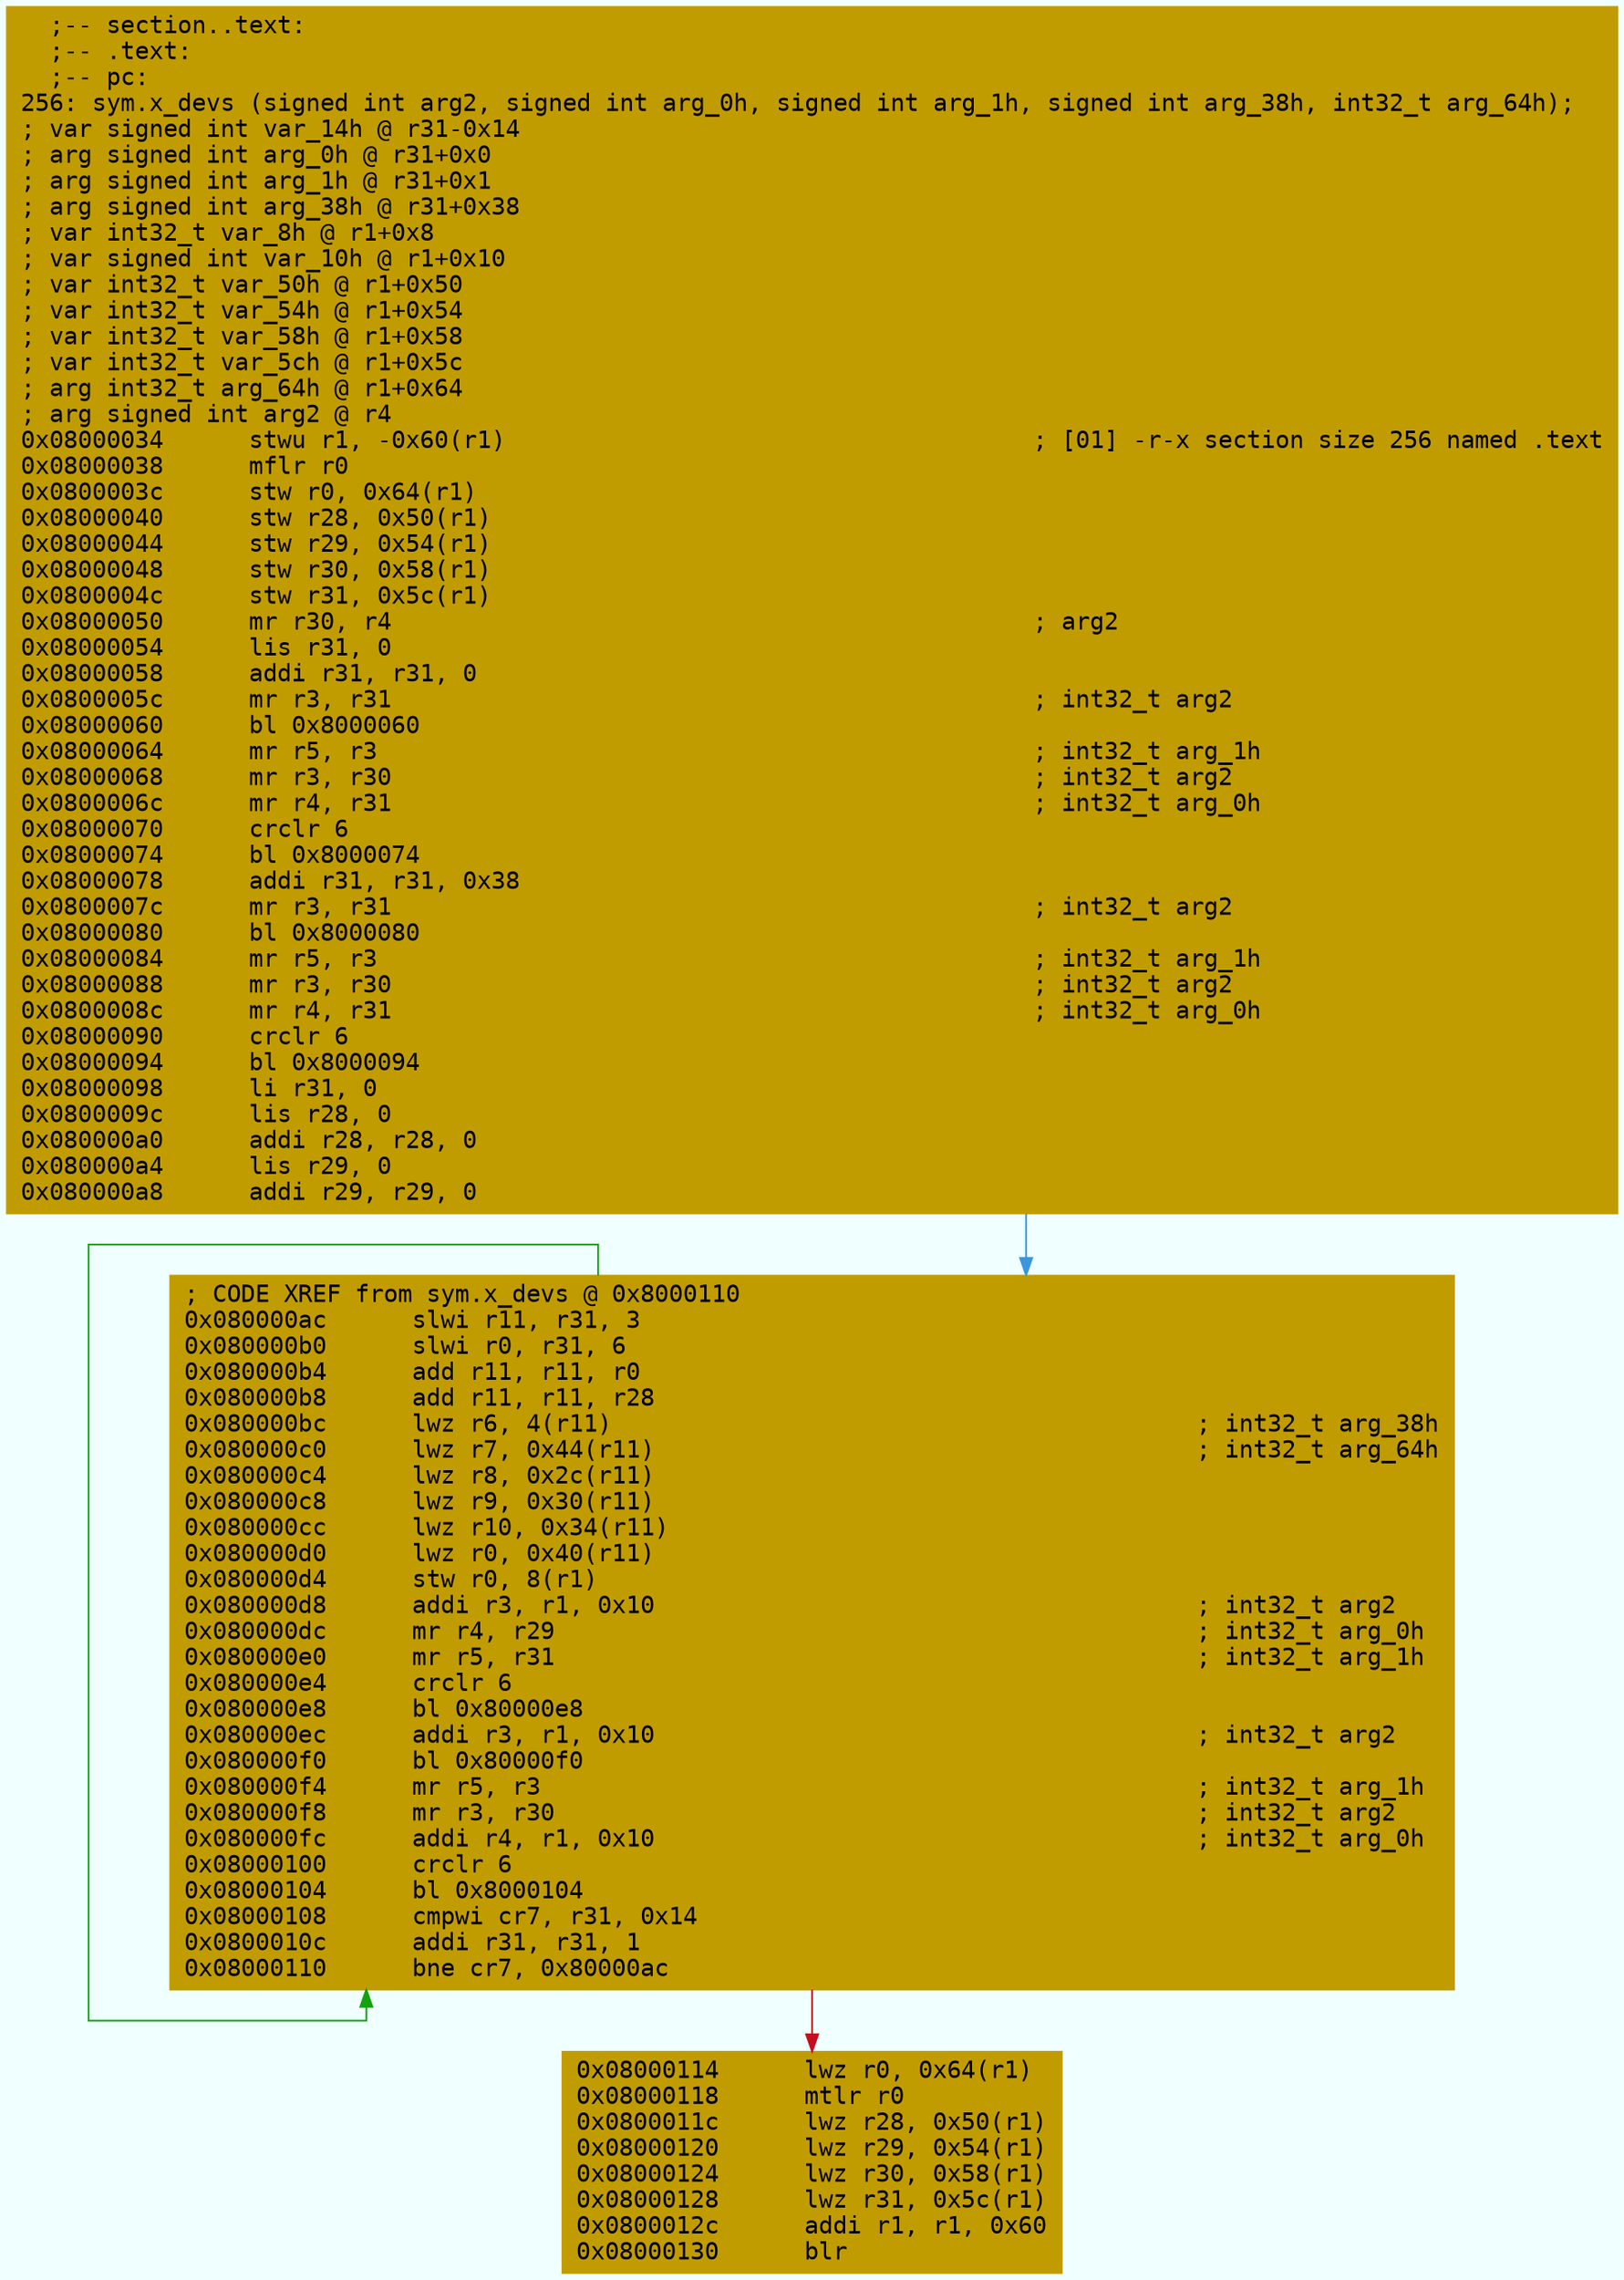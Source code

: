 digraph code {
	graph [bgcolor=azure fontsize=8 fontname="Courier" splines="ortho"];
	node [fillcolor=gray style=filled shape=box];
	edge [arrowhead="normal"];
	"0x08000034" [URL="sym.x_devs/0x08000034", fillcolor="#c19c00",color="#c19c00", fontname="Courier",label="  ;-- section..text:\l  ;-- .text:\l  ;-- pc:\l256: sym.x_devs (signed int arg2, signed int arg_0h, signed int arg_1h, signed int arg_38h, int32_t arg_64h);\l; var signed int var_14h @ r31-0x14\l; arg signed int arg_0h @ r31+0x0\l; arg signed int arg_1h @ r31+0x1\l; arg signed int arg_38h @ r31+0x38\l; var int32_t var_8h @ r1+0x8\l; var signed int var_10h @ r1+0x10\l; var int32_t var_50h @ r1+0x50\l; var int32_t var_54h @ r1+0x54\l; var int32_t var_58h @ r1+0x58\l; var int32_t var_5ch @ r1+0x5c\l; arg int32_t arg_64h @ r1+0x64\l; arg signed int arg2 @ r4\l0x08000034      stwu r1, -0x60(r1)                                     ; [01] -r-x section size 256 named .text\l0x08000038      mflr r0\l0x0800003c      stw r0, 0x64(r1)\l0x08000040      stw r28, 0x50(r1)\l0x08000044      stw r29, 0x54(r1)\l0x08000048      stw r30, 0x58(r1)\l0x0800004c      stw r31, 0x5c(r1)\l0x08000050      mr r30, r4                                             ; arg2\l0x08000054      lis r31, 0\l0x08000058      addi r31, r31, 0\l0x0800005c      mr r3, r31                                             ; int32_t arg2\l0x08000060      bl 0x8000060\l0x08000064      mr r5, r3                                              ; int32_t arg_1h\l0x08000068      mr r3, r30                                             ; int32_t arg2\l0x0800006c      mr r4, r31                                             ; int32_t arg_0h\l0x08000070      crclr 6\l0x08000074      bl 0x8000074\l0x08000078      addi r31, r31, 0x38\l0x0800007c      mr r3, r31                                             ; int32_t arg2\l0x08000080      bl 0x8000080\l0x08000084      mr r5, r3                                              ; int32_t arg_1h\l0x08000088      mr r3, r30                                             ; int32_t arg2\l0x0800008c      mr r4, r31                                             ; int32_t arg_0h\l0x08000090      crclr 6\l0x08000094      bl 0x8000094\l0x08000098      li r31, 0\l0x0800009c      lis r28, 0\l0x080000a0      addi r28, r28, 0\l0x080000a4      lis r29, 0\l0x080000a8      addi r29, r29, 0\l"]
	"0x080000ac" [URL="sym.x_devs/0x080000ac", fillcolor="#c19c00",color="#c19c00", fontname="Courier",label="; CODE XREF from sym.x_devs @ 0x8000110\l0x080000ac      slwi r11, r31, 3\l0x080000b0      slwi r0, r31, 6\l0x080000b4      add r11, r11, r0\l0x080000b8      add r11, r11, r28\l0x080000bc      lwz r6, 4(r11)                                         ; int32_t arg_38h\l0x080000c0      lwz r7, 0x44(r11)                                      ; int32_t arg_64h\l0x080000c4      lwz r8, 0x2c(r11)\l0x080000c8      lwz r9, 0x30(r11)\l0x080000cc      lwz r10, 0x34(r11)\l0x080000d0      lwz r0, 0x40(r11)\l0x080000d4      stw r0, 8(r1)\l0x080000d8      addi r3, r1, 0x10                                      ; int32_t arg2\l0x080000dc      mr r4, r29                                             ; int32_t arg_0h\l0x080000e0      mr r5, r31                                             ; int32_t arg_1h\l0x080000e4      crclr 6\l0x080000e8      bl 0x80000e8\l0x080000ec      addi r3, r1, 0x10                                      ; int32_t arg2\l0x080000f0      bl 0x80000f0\l0x080000f4      mr r5, r3                                              ; int32_t arg_1h\l0x080000f8      mr r3, r30                                             ; int32_t arg2\l0x080000fc      addi r4, r1, 0x10                                      ; int32_t arg_0h\l0x08000100      crclr 6\l0x08000104      bl 0x8000104\l0x08000108      cmpwi cr7, r31, 0x14\l0x0800010c      addi r31, r31, 1\l0x08000110      bne cr7, 0x80000ac\l"]
	"0x08000114" [URL="sym.x_devs/0x08000114", fillcolor="#c19c00",color="#c19c00", fontname="Courier",label="0x08000114      lwz r0, 0x64(r1)\l0x08000118      mtlr r0\l0x0800011c      lwz r28, 0x50(r1)\l0x08000120      lwz r29, 0x54(r1)\l0x08000124      lwz r30, 0x58(r1)\l0x08000128      lwz r31, 0x5c(r1)\l0x0800012c      addi r1, r1, 0x60\l0x08000130      blr\l"]
        "0x08000034" -> "0x080000ac" [color="#3a96dd"];
        "0x080000ac" -> "0x080000ac" [color="#13a10e"];
        "0x080000ac" -> "0x08000114" [color="#c50f1f"];
}
